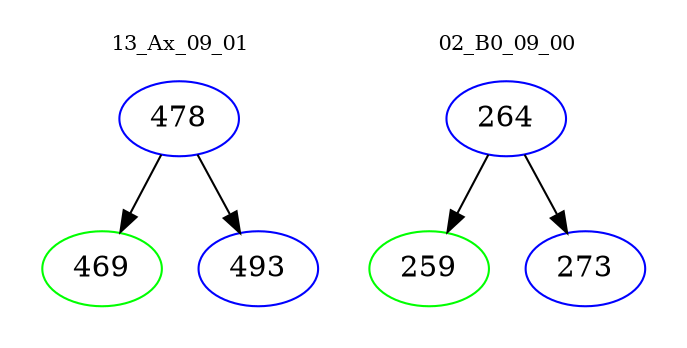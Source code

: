digraph{
subgraph cluster_0 {
color = white
label = "13_Ax_09_01";
fontsize=10;
T0_478 [label="478", color="blue"]
T0_478 -> T0_469 [color="black"]
T0_469 [label="469", color="green"]
T0_478 -> T0_493 [color="black"]
T0_493 [label="493", color="blue"]
}
subgraph cluster_1 {
color = white
label = "02_B0_09_00";
fontsize=10;
T1_264 [label="264", color="blue"]
T1_264 -> T1_259 [color="black"]
T1_259 [label="259", color="green"]
T1_264 -> T1_273 [color="black"]
T1_273 [label="273", color="blue"]
}
}

